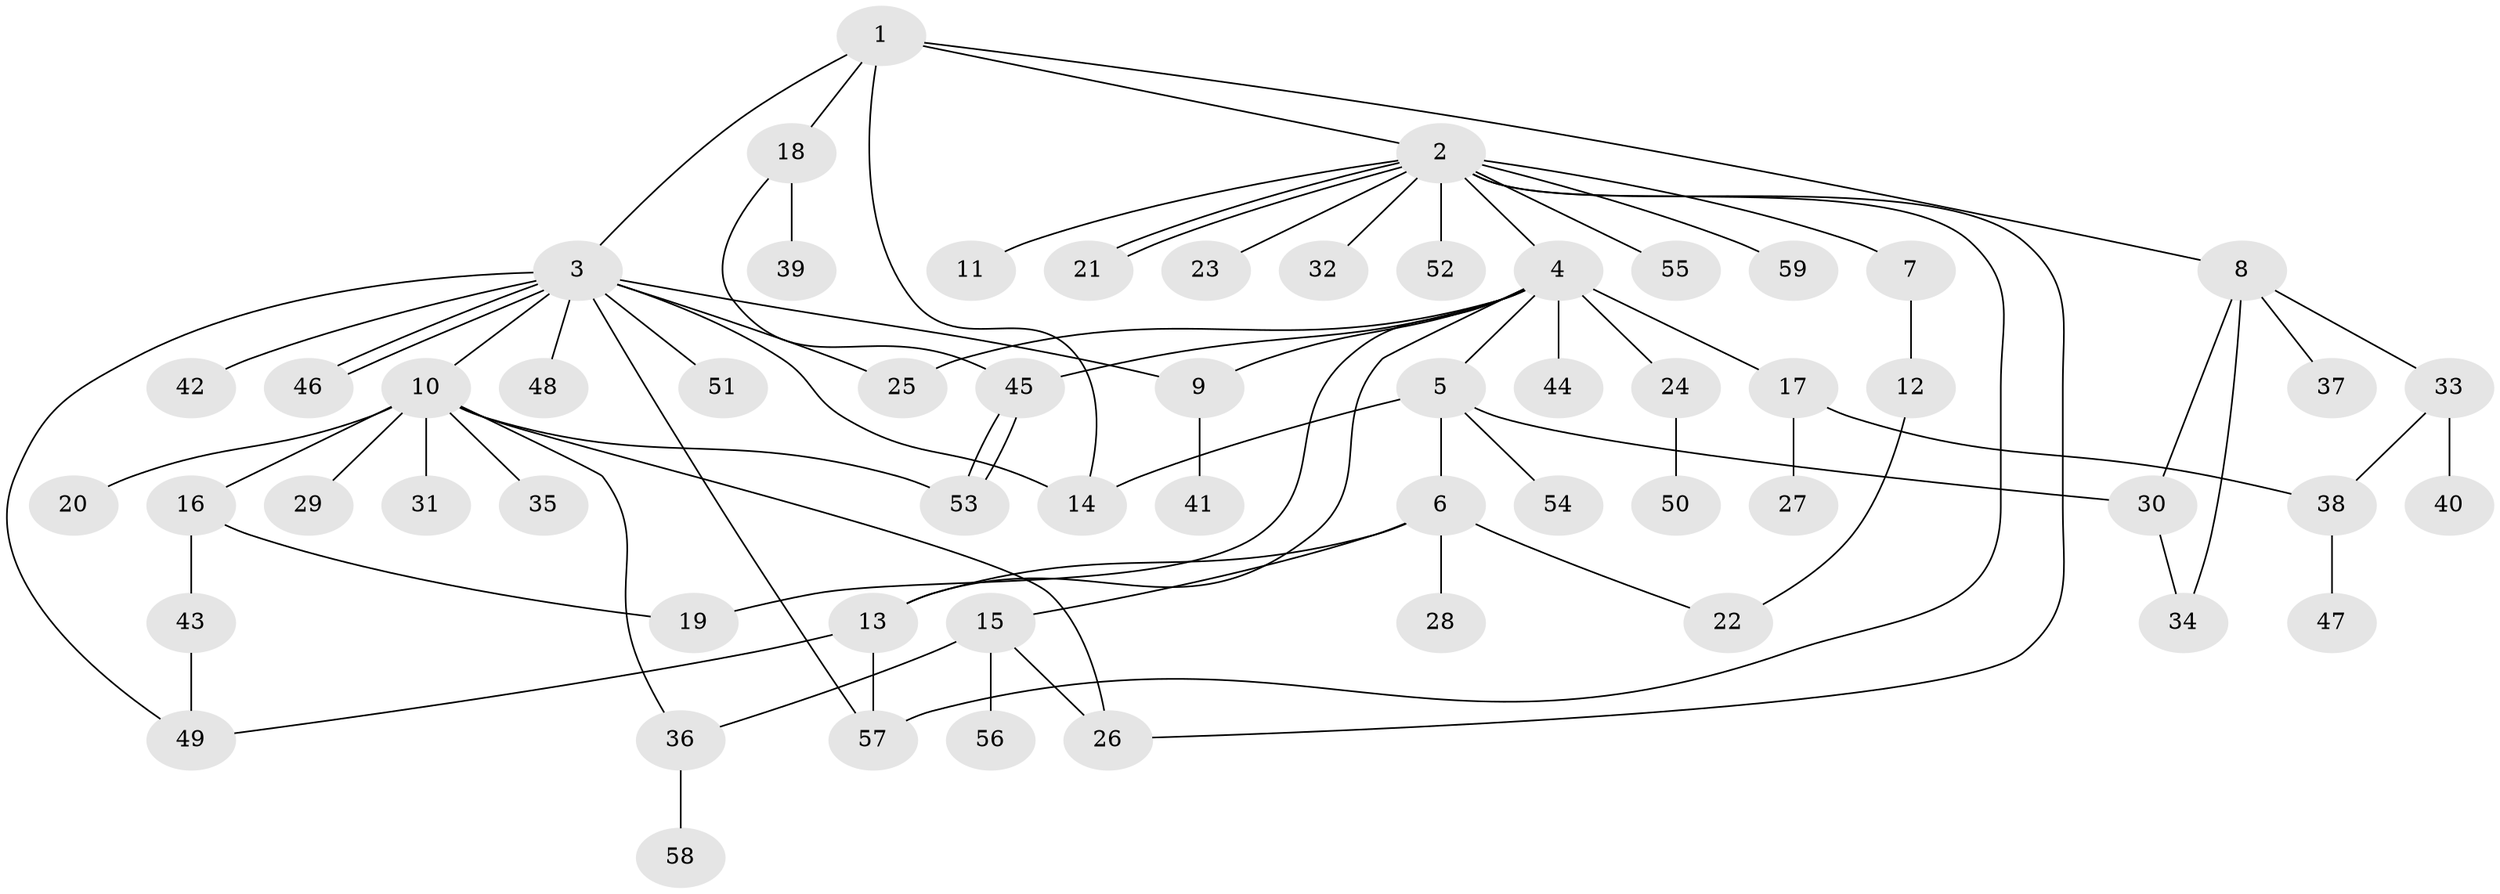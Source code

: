 // Generated by graph-tools (version 1.1) at 2025/11/02/27/25 16:11:15]
// undirected, 59 vertices, 80 edges
graph export_dot {
graph [start="1"]
  node [color=gray90,style=filled];
  1;
  2;
  3;
  4;
  5;
  6;
  7;
  8;
  9;
  10;
  11;
  12;
  13;
  14;
  15;
  16;
  17;
  18;
  19;
  20;
  21;
  22;
  23;
  24;
  25;
  26;
  27;
  28;
  29;
  30;
  31;
  32;
  33;
  34;
  35;
  36;
  37;
  38;
  39;
  40;
  41;
  42;
  43;
  44;
  45;
  46;
  47;
  48;
  49;
  50;
  51;
  52;
  53;
  54;
  55;
  56;
  57;
  58;
  59;
  1 -- 2;
  1 -- 3;
  1 -- 8;
  1 -- 14;
  1 -- 18;
  2 -- 4;
  2 -- 7;
  2 -- 11;
  2 -- 21;
  2 -- 21;
  2 -- 23;
  2 -- 26;
  2 -- 32;
  2 -- 52;
  2 -- 55;
  2 -- 57;
  2 -- 59;
  3 -- 9;
  3 -- 10;
  3 -- 14;
  3 -- 25;
  3 -- 42;
  3 -- 46;
  3 -- 46;
  3 -- 48;
  3 -- 49;
  3 -- 51;
  3 -- 57;
  4 -- 5;
  4 -- 9;
  4 -- 13;
  4 -- 17;
  4 -- 19;
  4 -- 24;
  4 -- 25;
  4 -- 44;
  4 -- 45;
  5 -- 6;
  5 -- 14;
  5 -- 30;
  5 -- 54;
  6 -- 13;
  6 -- 15;
  6 -- 22;
  6 -- 28;
  7 -- 12;
  8 -- 30;
  8 -- 33;
  8 -- 34;
  8 -- 37;
  9 -- 41;
  10 -- 16;
  10 -- 20;
  10 -- 26;
  10 -- 29;
  10 -- 31;
  10 -- 35;
  10 -- 36;
  10 -- 53;
  12 -- 22;
  13 -- 49;
  13 -- 57;
  15 -- 26;
  15 -- 36;
  15 -- 56;
  16 -- 19;
  16 -- 43;
  17 -- 27;
  17 -- 38;
  18 -- 39;
  18 -- 45;
  24 -- 50;
  30 -- 34;
  33 -- 38;
  33 -- 40;
  36 -- 58;
  38 -- 47;
  43 -- 49;
  45 -- 53;
  45 -- 53;
}
